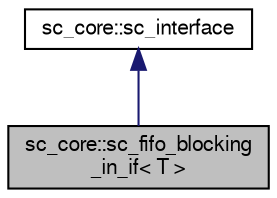 digraph "sc_core::sc_fifo_blocking_in_if&lt; T &gt;"
{
  edge [fontname="FreeSans",fontsize="10",labelfontname="FreeSans",labelfontsize="10"];
  node [fontname="FreeSans",fontsize="10",shape=record];
  Node4 [label="sc_core::sc_fifo_blocking\l_in_if\< T \>",height=0.2,width=0.4,color="black", fillcolor="grey75", style="filled", fontcolor="black"];
  Node5 -> Node4 [dir="back",color="midnightblue",fontsize="10",style="solid",fontname="FreeSans"];
  Node5 [label="sc_core::sc_interface",height=0.2,width=0.4,color="black", fillcolor="white", style="filled",URL="$a01196.html"];
}
